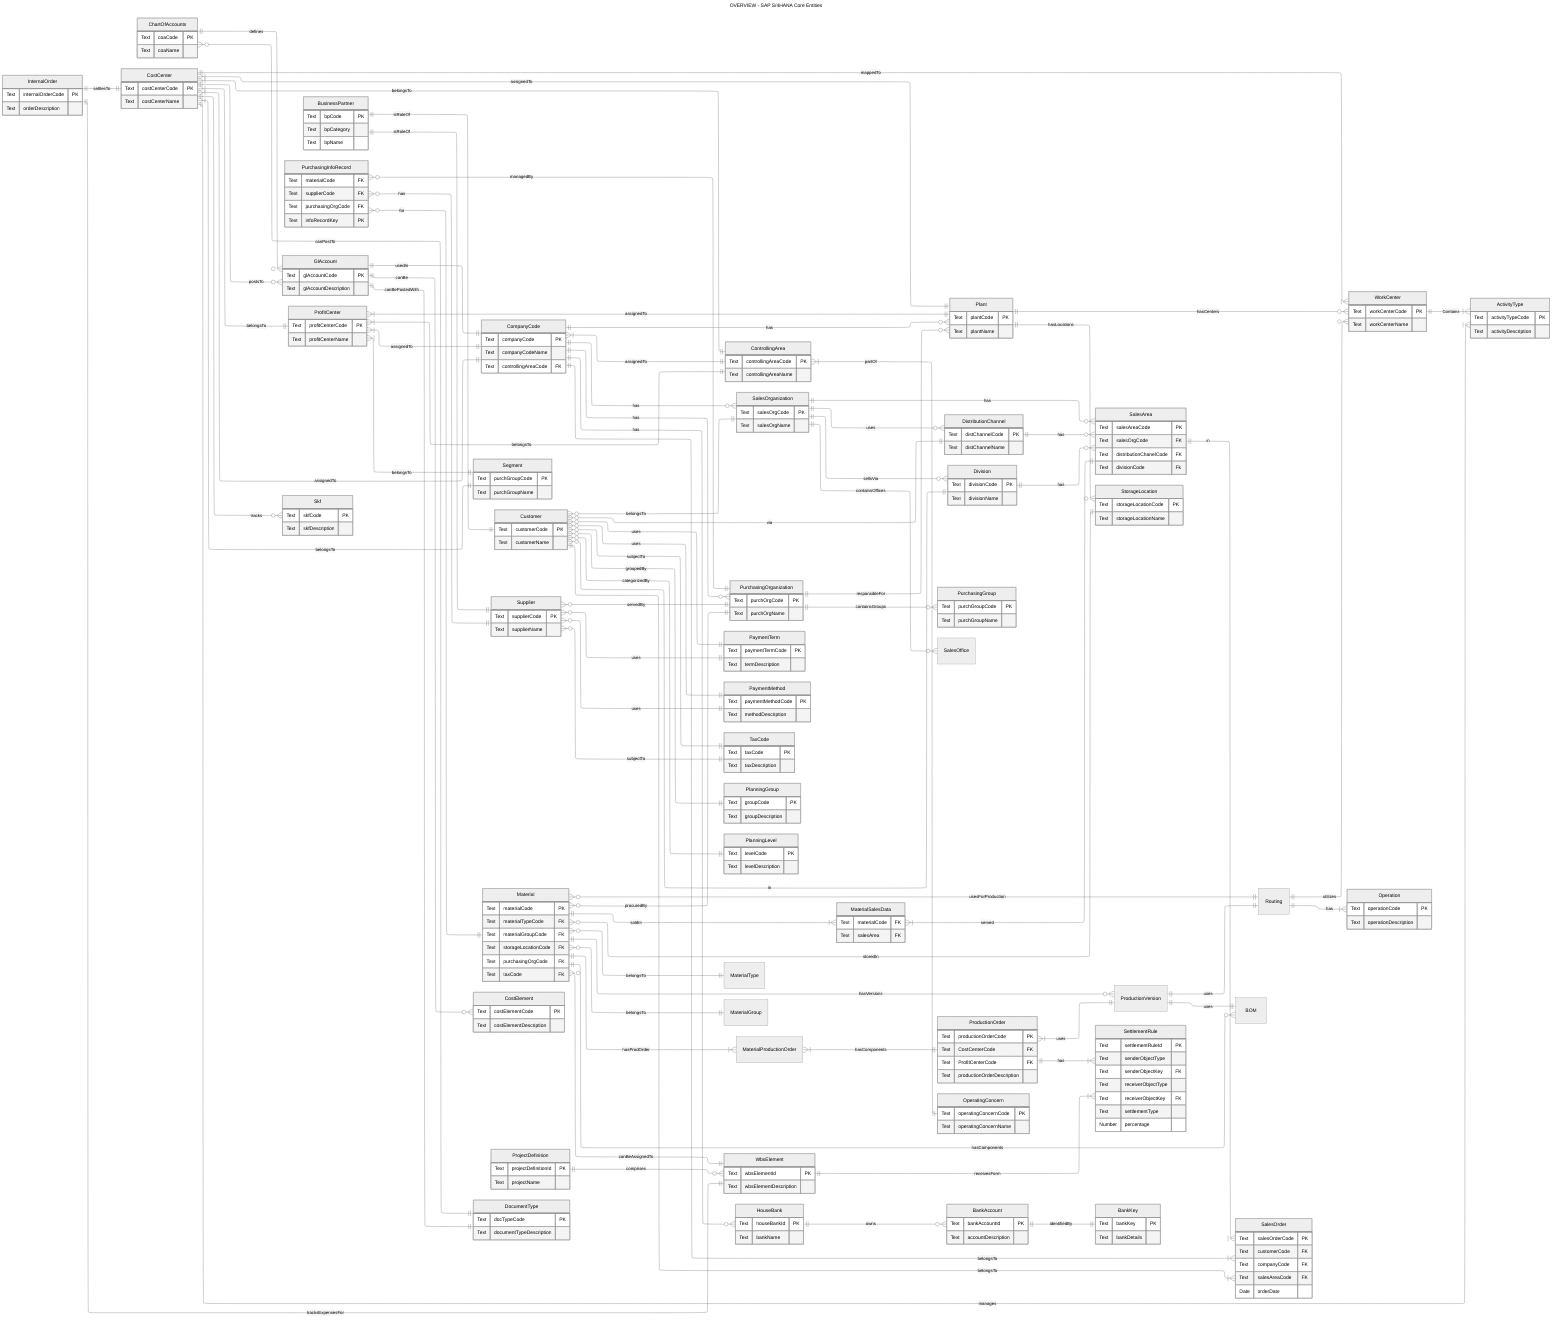 ---
title: OVERVIEW - SAP S/4HANA Core Entities
config:
  theme: neutral
  layout: elk
---
erDiagram
    direction lr

  %% --- Company Structure (FI/CO Foundation) ---
  CompanyCode {
      Text companyCode PK
      Text companyCodeName
      Text controllingAreaCode FK
  }
  
  ControllingArea {
      Text controllingAreaCode PK
      Text controllingAreaName
  }
  Plant {
      Text plantCode PK
      Text plantName
  }
  SalesOrganization {
      Text salesOrgCode PK
      Text salesOrgName
  }
  DistributionChannel {
      Text distChannelCode PK
      Text distChannelName
  }
  Division {
      Text divisionCode PK
      Text divisionName
  }
  SalesArea {
      Text salesAreaCode PK
      Text salesOrgCode FK
      Text distributionChanelCode FK
      Text divisionCode Fk
  }
  PurchasingOrganization {
      Text purchOrgCode PK
      Text purchOrgName
  }
  PurchasingGroup {
      Text purchGroupCode PK
      Text purchGroupName
  }

  Segment {
      Text purchGroupCode PK
      Text purchGroupName
  }

  CompanyCode }|--|| ControllingArea : assignedTo
  CompanyCode ||--o{ Plant : has
  CompanyCode ||--o{ SalesOrganization : has
  CompanyCode ||--o{ PurchasingOrganization : has

  Plant ||--o{ StorageLocation : hasLocations
  Plant ||--o{ WorkCenter : hasCenters

  SalesOrganization ||--o{ SalesOffice : containsOffices
  SalesOrganization ||--o{ DistributionChannel : uses
  SalesOrganization ||--o{ Division : sellsVia

  SalesOrganization ||--o{ SalesArea : has
  DistributionChannel ||--o{ SalesArea : has
  Division ||--o{ SalesArea : has

  PurchasingOrganization ||--o{ PurchasingGroup : containsGroups
  PurchasingOrganization ||--o{ Plant : responsibleFor

  %% --- Master Data - Business Partners ---
  BusinessPartner {
      Text bpCode PK
      Text bpCategory
      Text bpName
  }
  Customer {
      Text customerCode PK
      Text customerName
  }
  Supplier {
      Text supplierCode PK
      Text supplierName
  }

  BusinessPartner ||--|| Customer : isRoleOf
  BusinessPartner ||--|| Supplier : isRoleOf

  Customer }o--|| SalesOrganization : belongsTo
  Customer }o--|| DistributionChannel : via
  Customer }o--|| Division : in
  Customer }o--|| PaymentTerm : uses
  Customer }o--|| PaymentMethod : uses
  Customer }o--|| TaxCode : subjectTo
  Customer }o--|| PlanningGroup : groupedBy
  Customer }o--|| PlanningLevel : categorizedBy

  Supplier }o--|| PurchasingOrganization : servedBy
  Supplier }o--|| PaymentTerm : uses
  Supplier }o--|| PaymentMethod : uses
  Supplier }o--|| TaxCode : subjectTo

  PurchasingInfoRecord {
      Text materialCode FK
      Text supplierCode FK
      Text purchasingOrgCode FK
      Text infoRecordKey PK
  }
  PurchasingInfoRecord }o--|| Material : for
  PurchasingInfoRecord }o--|| Supplier : has
  PurchasingInfoRecord }o--|| PurchasingOrganization : managedBy

  %% --- Master Data - Material ---
  Material {
      Text materialCode PK
      Text materialTypeCode FK
      Text materialGroupCode FK
      Text storageLocationCode FK
      Text purchasingOrgCode FK
      Text taxCode FK
  }
  MaterialSalesData {
      Text materialCode FK
      Text salesArea FK
  }
  Material }o--|| MaterialType : belongsTo
  Material }o--|| MaterialGroup : belongsTo
  Material }o--|| StorageLocation : storedIn
  Material }o--|| PurchasingOrganization : procuredBy
  Material ||--o{ ProductionVersion : hasVersions
  Material }o--|| Routing : usesForProduction


  Material ||--|{ MaterialProductionOrder: hasProdOrder
  MaterialProductionOrder }|--|| ProductionOrder: hasComponents

  Material ||--|{ MaterialSalesData: soldIn
  MaterialSalesData }|--|| SalesArea : served

  Material ||--o{ BOM : hasComponents

  ProductionVersion ||--|| Routing : uses
  ProductionVersion ||--|| BOM : uses

  Routing ||--o{ WorkCenter : utilizes

  Operation {
    Text operationCode PK
    Text operationDescription
  }

  Routing ||--|{ Operation: has

  ProductionOrder {
    Text productionOrderCode PK
    Text CostCenterCode FK
    Text ProfitCenterCode FK
    Text productionOrderDescription
  }

  SalesOrder {
    Text salesOrderCode PK
    Text customerCode FK
    Text companyCode FK
    Text salesAreaCode FK
    Date orderDate
  }

  SalesArea ||--|{ SalesOrder : in
  Customer ||--|{ SalesOrder: belongsTo
  CompanyCode ||--|{ SalesOrder: belongsTo

  SettlementRule {
    Text settlementRuleId PK
    Text senderObjectType
    Text senderObjectKey FK
    Text receiverObjectType
    Text receiverObjectKey FK
    Text settlementType
    Number percentage
  }

  ProductionOrder }|--|| ProductionVersion: uses
  ProductionOrder ||--|{ SettlementRule: has
  WbsElement ||--|{  SettlementRule: receivesForm

  %% --- Financial & Controlling Master Data ---
  ChartOfAccounts {
      Text coaCode PK
      Text coaName
  }
  GlAccount {
      Text glAccountCode PK
      Text glAccountDescription
  }
  CostElement {
      Text costElementCode PK
      Text costElementDescription
  }
  CostCenter {
      Text costCenterCode PK
      Text costCenterName
  }
  ProfitCenter {
      Text profitCenterCode PK
      Text profitCenterName
  }
  ProfitCenter }|--|| Segment : belongsTo
  CostCenter }|--|| Segment : belongsTo
  InternalOrder {
      Text internalOrderCode PK
      Text orderDescription
  }
  ProjectDefinition {
      Text projectDefinitionId PK
      Text projectName
  }
  WbsElement {
      Text wbsElementId PK
      Text wbsElementDescription
  }
  OperatingConcern {
      Text operatingConcernCode PK
      Text operatingConcernName
  }

  ChartOfAccounts ||--o{ GlAccount : defines
  GlAccount ||--|| CompanyCode : usedIn
  GlAccount ||--o{ CostElement : canBe

  CostCenter }|--|| ControllingArea : belongsTo
  CostCenter }|--|| CompanyCode : assignedTo
  CostCenter }|--|| Plant : assignedTo
  CostCenter }|--|| ProfitCenter : belongsTo
  CostCenter ||--o{ Skf : tracks
  CostCenter ||--o{ GlAccount : postsTo
  CostCenter ||--|{ WorkCenter : mappedTo
  CostCenter ||--|{ ActivityType: manages
  WorkCenter ||--|{ ActivityType: Contains

  ProfitCenter }|--|| ControllingArea : belongsTo
  ProfitCenter }|--|| CompanyCode : assignedTo
  ProfitCenter }|--|| Plant : assignedTo

  InternalOrder ||--|| CostCenter : settlesTo
  InternalOrder ||--|| WbsElement : tracksExpensesFor

  ProjectDefinition ||--o{ WbsElement : comprises
  Material }o--|| WbsElement : canBeAssignedTo

  ControllingArea }|--|| OperatingConcern : partOf

  %% --- Bank & Payment Details ---
  HouseBank {
      Text houseBankId PK
      Text bankName
  }
  BankAccount {
      Text bankAccountId PK
      Text accountDescription
  }
  BankKey {
      Text bankKey PK
      Text bankDetails
  }
  PaymentTerm {
      Text paymentTermCode PK
      Text termDescription
  }
  PaymentMethod {
      Text paymentMethodCode PK
      Text methodDescription
  }

  HouseBank ||--o{ BankAccount : owns
  BankAccount ||--|| BankKey : identifiedBy
  CompanyCode ||--o{ HouseBank : has

  %% --- Other Common Master Data ---
  TaxCode {
      Text taxCode PK
      Text taxDescription
  }
  DocumentType {
      Text docTypeCode PK
      Text documentTypeDescription
  }

  GlAccount ||--|| DocumentType : canBePostedWith
  DocumentType ||--o{ ChartOfAccounts : canPostTo

  ActivityType {
      Text activityTypeCode PK
      Text activityDescription
  }
  Skf {
      Text skfCode PK
      Text skfDescription
  }
  PlanningGroup {
      Text groupCode PK
      Text groupDescription
  }
  PlanningLevel {
      Text levelCode PK
      Text levelDescription
  }
  StorageLocation {
      Text storageLocationCode PK
      Text storageLocationName
  }
  WorkCenter {
      Text workCenterCode PK
      Text workCenterName
  }